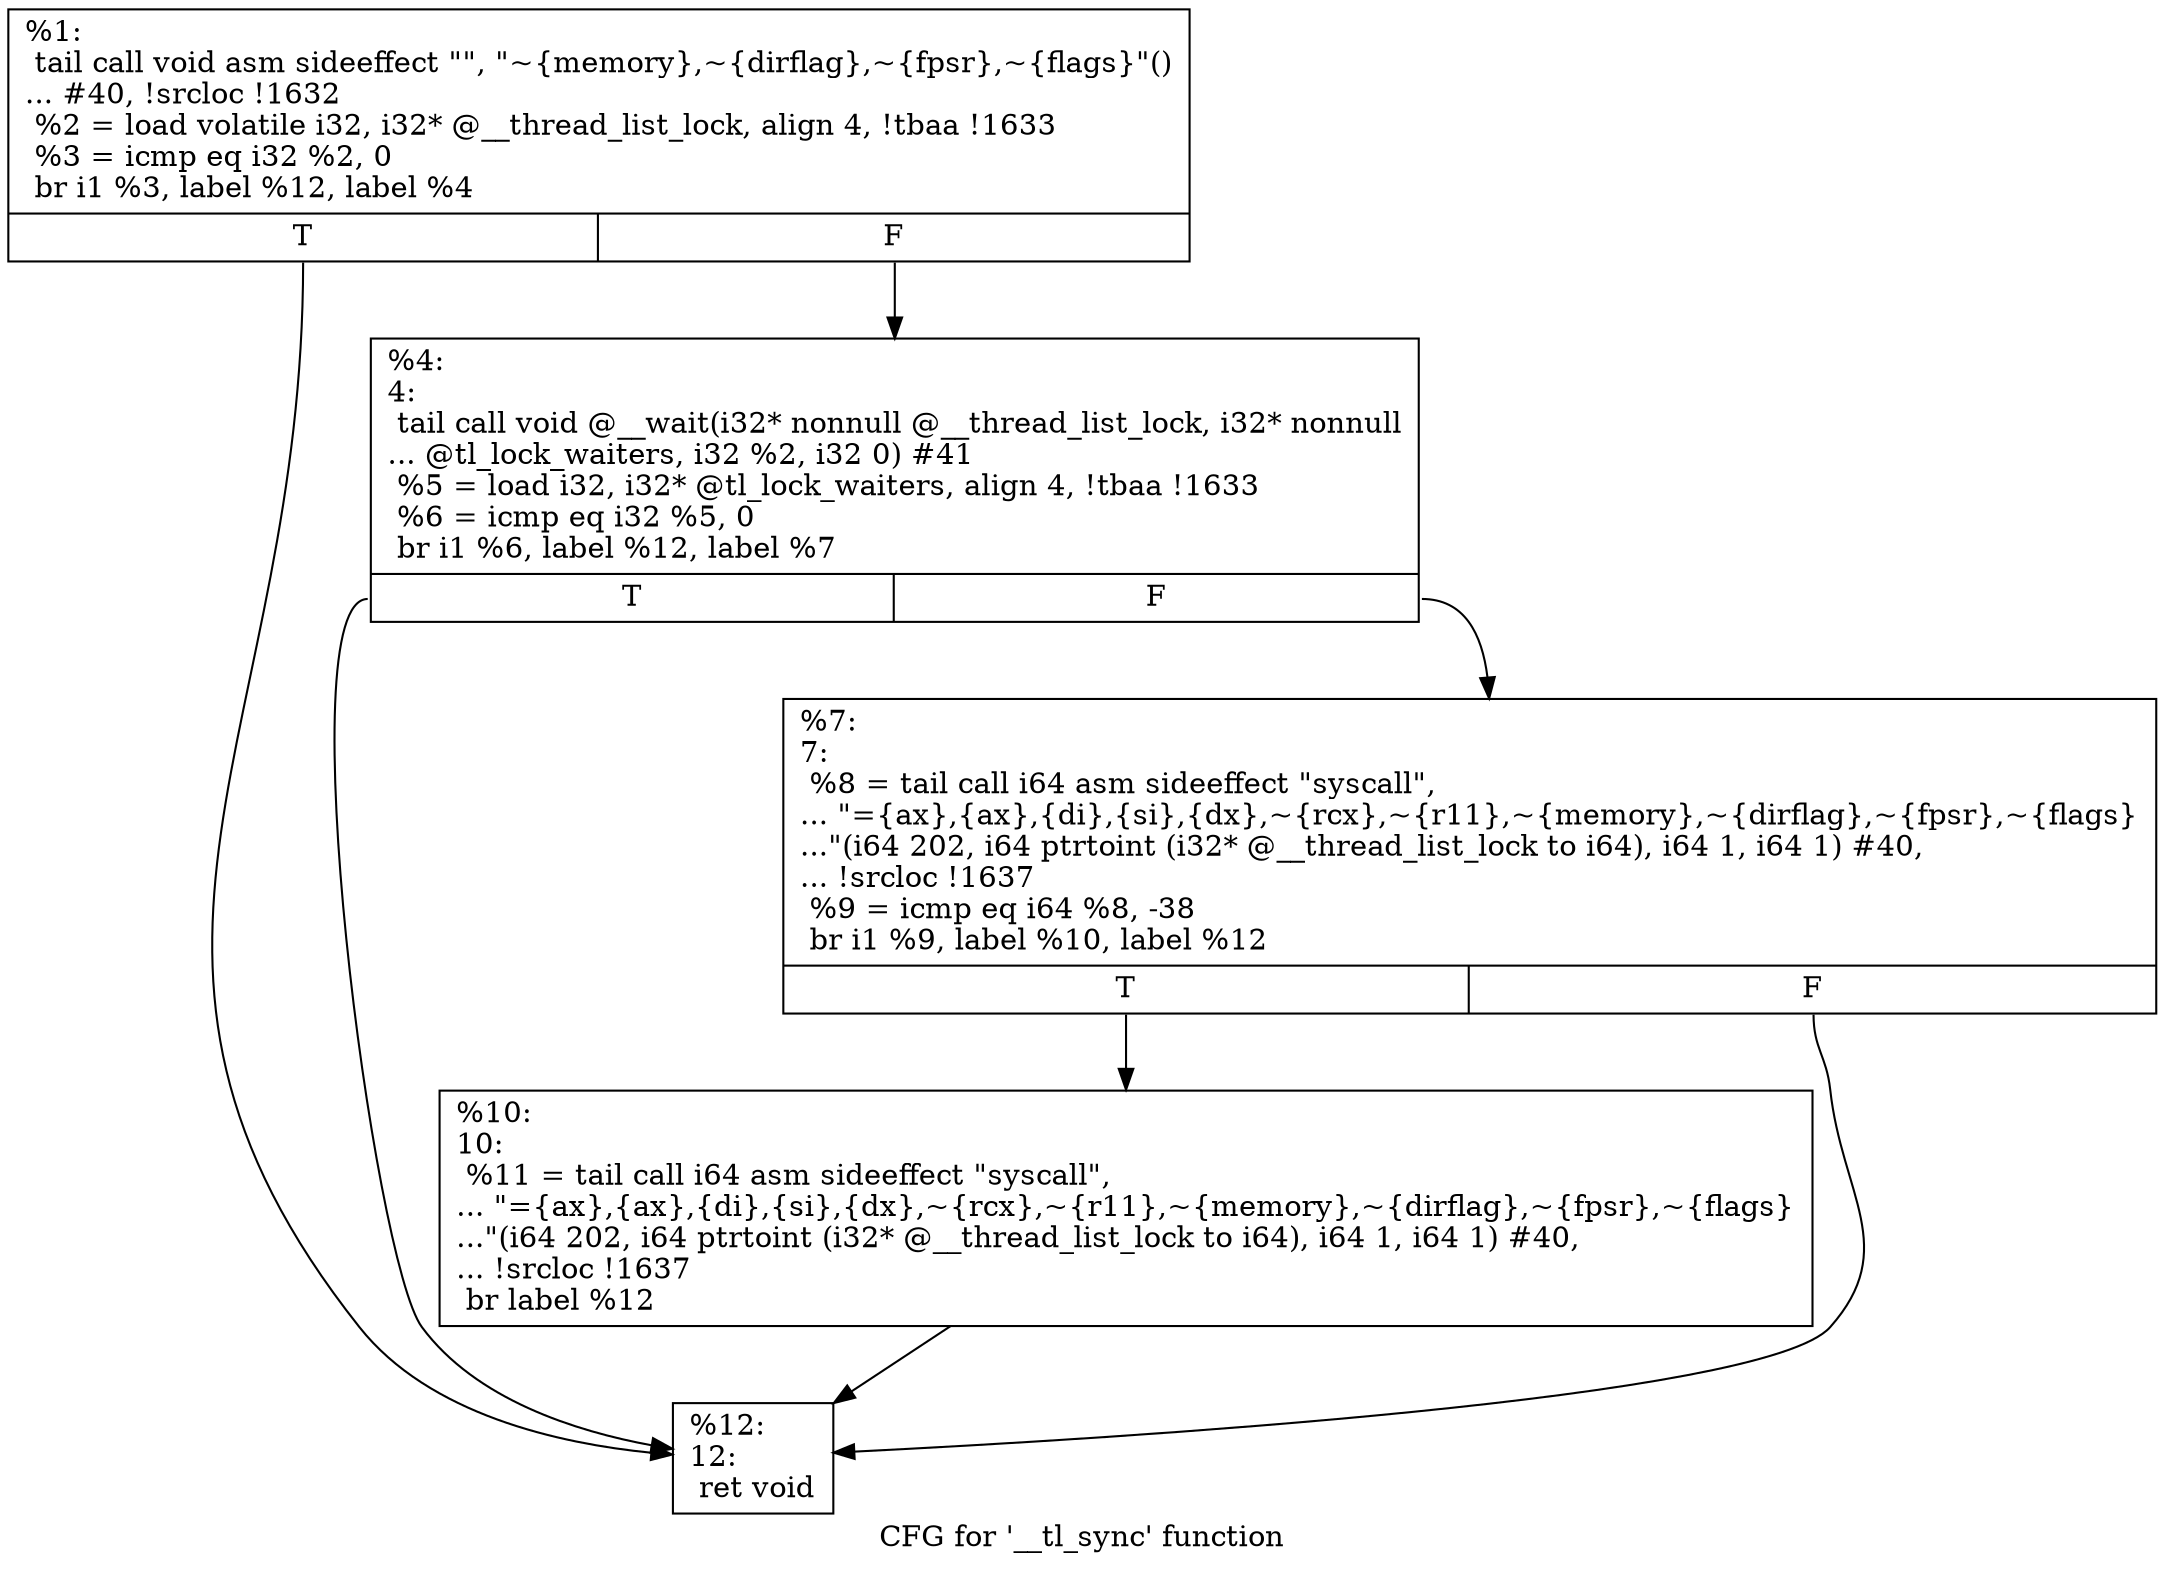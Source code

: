 digraph "CFG for '__tl_sync' function" {
	label="CFG for '__tl_sync' function";

	Node0x1cff6a0 [shape=record,label="{%1:\l  tail call void asm sideeffect \"\", \"~\{memory\},~\{dirflag\},~\{fpsr\},~\{flags\}\"()\l... #40, !srcloc !1632\l  %2 = load volatile i32, i32* @__thread_list_lock, align 4, !tbaa !1633\l  %3 = icmp eq i32 %2, 0\l  br i1 %3, label %12, label %4\l|{<s0>T|<s1>F}}"];
	Node0x1cff6a0:s0 -> Node0x1cff810;
	Node0x1cff6a0:s1 -> Node0x1cff720;
	Node0x1cff720 [shape=record,label="{%4:\l4:                                                \l  tail call void @__wait(i32* nonnull @__thread_list_lock, i32* nonnull\l... @tl_lock_waiters, i32 %2, i32 0) #41\l  %5 = load i32, i32* @tl_lock_waiters, align 4, !tbaa !1633\l  %6 = icmp eq i32 %5, 0\l  br i1 %6, label %12, label %7\l|{<s0>T|<s1>F}}"];
	Node0x1cff720:s0 -> Node0x1cff810;
	Node0x1cff720:s1 -> Node0x1cff770;
	Node0x1cff770 [shape=record,label="{%7:\l7:                                                \l  %8 = tail call i64 asm sideeffect \"syscall\",\l... \"=\{ax\},\{ax\},\{di\},\{si\},\{dx\},~\{rcx\},~\{r11\},~\{memory\},~\{dirflag\},~\{fpsr\},~\{flags\}\l...\"(i64 202, i64 ptrtoint (i32* @__thread_list_lock to i64), i64 1, i64 1) #40,\l... !srcloc !1637\l  %9 = icmp eq i64 %8, -38\l  br i1 %9, label %10, label %12\l|{<s0>T|<s1>F}}"];
	Node0x1cff770:s0 -> Node0x1cff7c0;
	Node0x1cff770:s1 -> Node0x1cff810;
	Node0x1cff7c0 [shape=record,label="{%10:\l10:                                               \l  %11 = tail call i64 asm sideeffect \"syscall\",\l... \"=\{ax\},\{ax\},\{di\},\{si\},\{dx\},~\{rcx\},~\{r11\},~\{memory\},~\{dirflag\},~\{fpsr\},~\{flags\}\l...\"(i64 202, i64 ptrtoint (i32* @__thread_list_lock to i64), i64 1, i64 1) #40,\l... !srcloc !1637\l  br label %12\l}"];
	Node0x1cff7c0 -> Node0x1cff810;
	Node0x1cff810 [shape=record,label="{%12:\l12:                                               \l  ret void\l}"];
}
